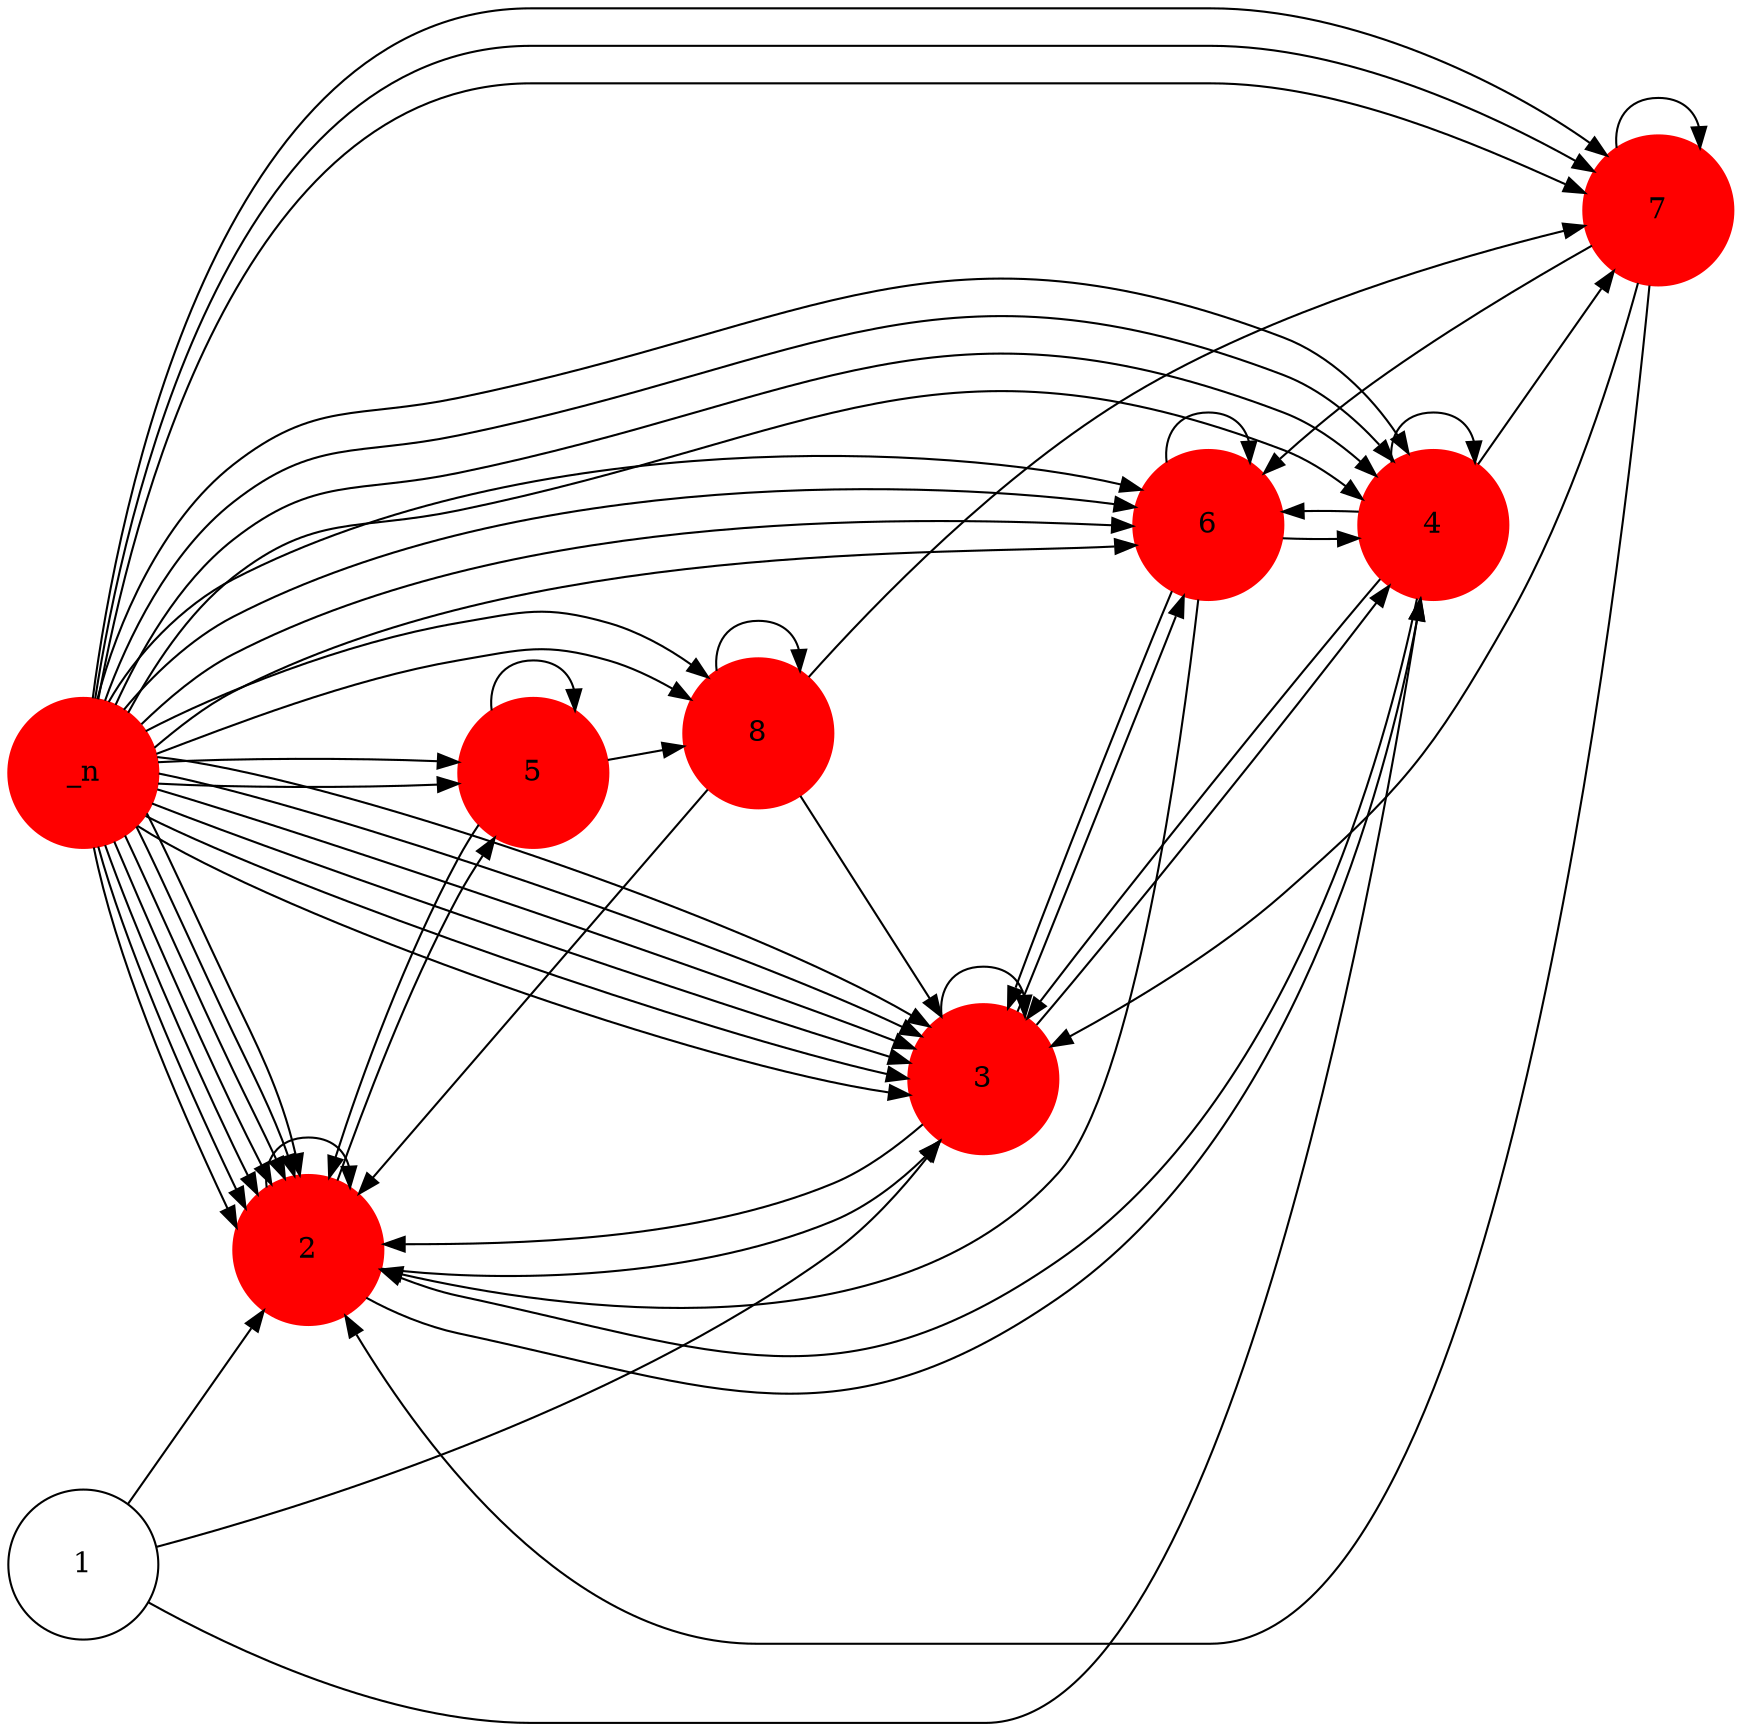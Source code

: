 #Total states is 0, including 0 states and 0 newstates
#Total transisions is 0, including 0 transistions and 0 new transitions
digraph finite_state_machine {
	rankdir=LR;
	size="20,20";
	resolution="300";
	overlap=false;

	node [shape = circle, fixedsize=true, width = 1, color = red, style = filled];
	2_n;
 	3_n;
 	4_n;
 	5_n;
 	6_n;
 	7_n;
 	8_n;
 
	node [shape = circle, color = black, style = unfilled];
	1;
 	2;
 	3;
 	4;
 	5;
 	6;
 	7;
 	8;
 	1 -> 2;
	1 -> 3;
	1 -> 4;
	2 -> 2_n;
	2 -> 3;
	2 -> 4;
	2 -> 5;
	2_n -> 2;
	2_n -> 3;
	2_n -> 4;
	2_n -> 5;
	3 -> 2;
	3 -> 3_n;
	3 -> 4;
	3 -> 6;
	3_n -> 2;
	3_n -> 3;
	3_n -> 4;
	3_n -> 6;
	4 -> 2;
	4 -> 3;
	4 -> 4_n;
	4 -> 6;
	4 -> 7;
	4_n -> 2;
	4_n -> 3;
	4_n -> 4;
	4_n -> 6;
	4_n -> 7;
	5 -> 2;
	5 -> 5_n;
	5 -> 8;
	5_n -> 2;
	5_n -> 5;
	5_n -> 8;
	6 -> 2;
	6 -> 3;
	6 -> 4;
	6 -> 6_n;
	6_n -> 2;
	6_n -> 3;
	6_n -> 4;
	6_n -> 6;
	7 -> 2;
	7 -> 3;
	7 -> 6;
	7 -> 7_n;
	7_n -> 2;
	7_n -> 3;
	7_n -> 6;
	7_n -> 7;
	8 -> 2;
	8 -> 3;
	8 -> 7;
	8 -> 8_n;
	8_n -> 2;
	8_n -> 3;
	8_n -> 7;
	8_n -> 8;
}
